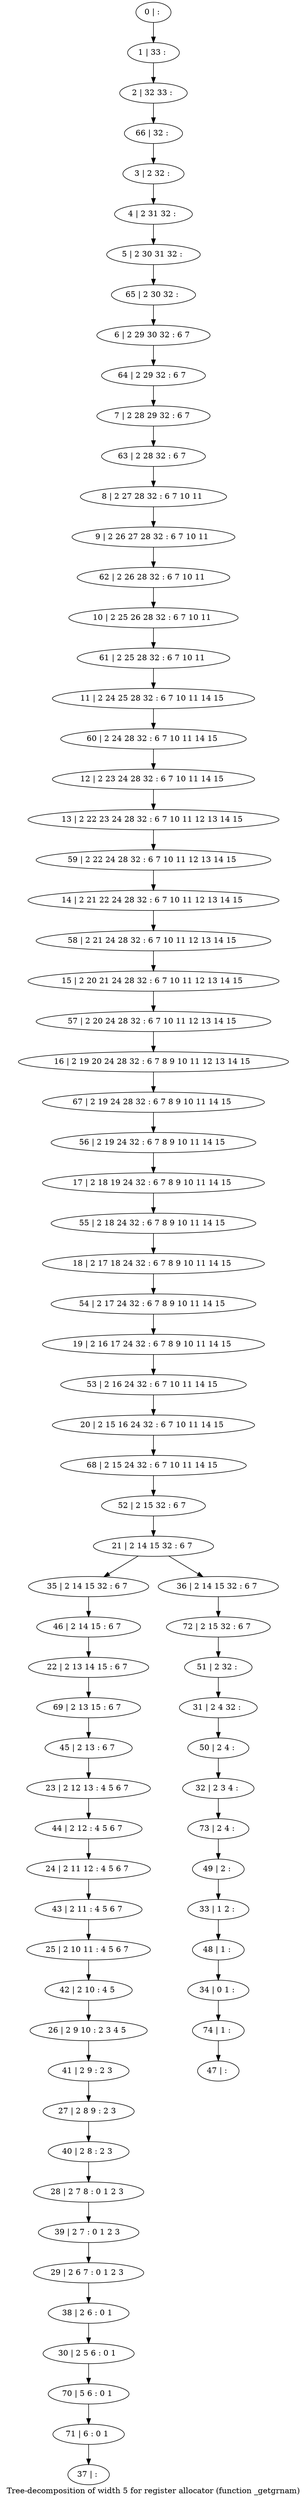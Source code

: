 digraph G {
graph [label="Tree-decomposition of width 5 for register allocator (function _getgrnam)"]
0[label="0 | : "];
1[label="1 | 33 : "];
2[label="2 | 32 33 : "];
3[label="3 | 2 32 : "];
4[label="4 | 2 31 32 : "];
5[label="5 | 2 30 31 32 : "];
6[label="6 | 2 29 30 32 : 6 7 "];
7[label="7 | 2 28 29 32 : 6 7 "];
8[label="8 | 2 27 28 32 : 6 7 10 11 "];
9[label="9 | 2 26 27 28 32 : 6 7 10 11 "];
10[label="10 | 2 25 26 28 32 : 6 7 10 11 "];
11[label="11 | 2 24 25 28 32 : 6 7 10 11 14 15 "];
12[label="12 | 2 23 24 28 32 : 6 7 10 11 14 15 "];
13[label="13 | 2 22 23 24 28 32 : 6 7 10 11 12 13 14 15 "];
14[label="14 | 2 21 22 24 28 32 : 6 7 10 11 12 13 14 15 "];
15[label="15 | 2 20 21 24 28 32 : 6 7 10 11 12 13 14 15 "];
16[label="16 | 2 19 20 24 28 32 : 6 7 8 9 10 11 12 13 14 15 "];
17[label="17 | 2 18 19 24 32 : 6 7 8 9 10 11 14 15 "];
18[label="18 | 2 17 18 24 32 : 6 7 8 9 10 11 14 15 "];
19[label="19 | 2 16 17 24 32 : 6 7 8 9 10 11 14 15 "];
20[label="20 | 2 15 16 24 32 : 6 7 10 11 14 15 "];
21[label="21 | 2 14 15 32 : 6 7 "];
22[label="22 | 2 13 14 15 : 6 7 "];
23[label="23 | 2 12 13 : 4 5 6 7 "];
24[label="24 | 2 11 12 : 4 5 6 7 "];
25[label="25 | 2 10 11 : 4 5 6 7 "];
26[label="26 | 2 9 10 : 2 3 4 5 "];
27[label="27 | 2 8 9 : 2 3 "];
28[label="28 | 2 7 8 : 0 1 2 3 "];
29[label="29 | 2 6 7 : 0 1 2 3 "];
30[label="30 | 2 5 6 : 0 1 "];
31[label="31 | 2 4 32 : "];
32[label="32 | 2 3 4 : "];
33[label="33 | 1 2 : "];
34[label="34 | 0 1 : "];
35[label="35 | 2 14 15 32 : 6 7 "];
36[label="36 | 2 14 15 32 : 6 7 "];
37[label="37 | : "];
38[label="38 | 2 6 : 0 1 "];
39[label="39 | 2 7 : 0 1 2 3 "];
40[label="40 | 2 8 : 2 3 "];
41[label="41 | 2 9 : 2 3 "];
42[label="42 | 2 10 : 4 5 "];
43[label="43 | 2 11 : 4 5 6 7 "];
44[label="44 | 2 12 : 4 5 6 7 "];
45[label="45 | 2 13 : 6 7 "];
46[label="46 | 2 14 15 : 6 7 "];
47[label="47 | : "];
48[label="48 | 1 : "];
49[label="49 | 2 : "];
50[label="50 | 2 4 : "];
51[label="51 | 2 32 : "];
52[label="52 | 2 15 32 : 6 7 "];
53[label="53 | 2 16 24 32 : 6 7 10 11 14 15 "];
54[label="54 | 2 17 24 32 : 6 7 8 9 10 11 14 15 "];
55[label="55 | 2 18 24 32 : 6 7 8 9 10 11 14 15 "];
56[label="56 | 2 19 24 32 : 6 7 8 9 10 11 14 15 "];
57[label="57 | 2 20 24 28 32 : 6 7 10 11 12 13 14 15 "];
58[label="58 | 2 21 24 28 32 : 6 7 10 11 12 13 14 15 "];
59[label="59 | 2 22 24 28 32 : 6 7 10 11 12 13 14 15 "];
60[label="60 | 2 24 28 32 : 6 7 10 11 14 15 "];
61[label="61 | 2 25 28 32 : 6 7 10 11 "];
62[label="62 | 2 26 28 32 : 6 7 10 11 "];
63[label="63 | 2 28 32 : 6 7 "];
64[label="64 | 2 29 32 : 6 7 "];
65[label="65 | 2 30 32 : "];
66[label="66 | 32 : "];
67[label="67 | 2 19 24 28 32 : 6 7 8 9 10 11 14 15 "];
68[label="68 | 2 15 24 32 : 6 7 10 11 14 15 "];
69[label="69 | 2 13 15 : 6 7 "];
70[label="70 | 5 6 : 0 1 "];
71[label="71 | 6 : 0 1 "];
72[label="72 | 2 15 32 : 6 7 "];
73[label="73 | 2 4 : "];
74[label="74 | 1 : "];
0->1 ;
1->2 ;
3->4 ;
4->5 ;
8->9 ;
12->13 ;
21->35 ;
21->36 ;
38->30 ;
29->38 ;
39->29 ;
28->39 ;
40->28 ;
27->40 ;
41->27 ;
26->41 ;
42->26 ;
25->42 ;
43->25 ;
24->43 ;
44->24 ;
23->44 ;
45->23 ;
46->22 ;
35->46 ;
48->34 ;
33->48 ;
49->33 ;
50->32 ;
31->50 ;
51->31 ;
52->21 ;
53->20 ;
19->53 ;
54->19 ;
18->54 ;
55->18 ;
17->55 ;
56->17 ;
57->16 ;
15->57 ;
58->15 ;
14->58 ;
59->14 ;
13->59 ;
60->12 ;
11->60 ;
61->11 ;
10->61 ;
62->10 ;
9->62 ;
63->8 ;
7->63 ;
64->7 ;
6->64 ;
65->6 ;
5->65 ;
66->3 ;
2->66 ;
67->56 ;
16->67 ;
68->52 ;
20->68 ;
69->45 ;
22->69 ;
30->70 ;
71->37 ;
70->71 ;
72->51 ;
36->72 ;
73->49 ;
32->73 ;
74->47 ;
34->74 ;
}
